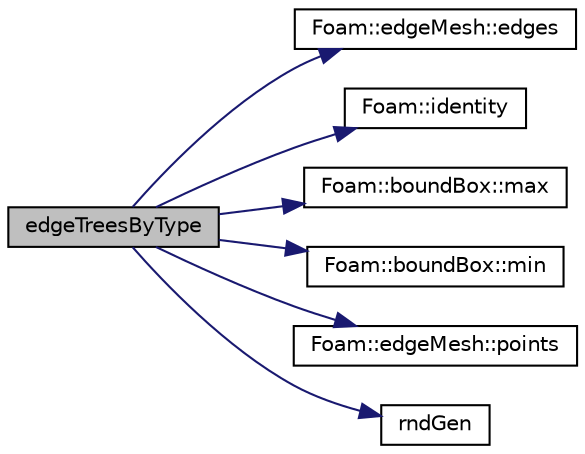 digraph "edgeTreesByType"
{
  bgcolor="transparent";
  edge [fontname="Helvetica",fontsize="10",labelfontname="Helvetica",labelfontsize="10"];
  node [fontname="Helvetica",fontsize="10",shape=record];
  rankdir="LR";
  Node1204 [label="edgeTreesByType",height=0.2,width=0.4,color="black", fillcolor="grey75", style="filled", fontcolor="black"];
  Node1204 -> Node1205 [color="midnightblue",fontsize="10",style="solid",fontname="Helvetica"];
  Node1205 [label="Foam::edgeMesh::edges",height=0.2,width=0.4,color="black",URL="$a22517.html#a21d764179912ddda5c6f95193c289846",tooltip="Return edges. "];
  Node1204 -> Node1206 [color="midnightblue",fontsize="10",style="solid",fontname="Helvetica"];
  Node1206 [label="Foam::identity",height=0.2,width=0.4,color="black",URL="$a21851.html#a36af96cb841435845fffb4fe69208490",tooltip="Create identity map (map[i] == i) of given length. "];
  Node1204 -> Node1207 [color="midnightblue",fontsize="10",style="solid",fontname="Helvetica"];
  Node1207 [label="Foam::boundBox::max",height=0.2,width=0.4,color="black",URL="$a28253.html#a43279cd20862e64a21c8c82ee6c2441b",tooltip="Maximum describing the bounding box. "];
  Node1204 -> Node1208 [color="midnightblue",fontsize="10",style="solid",fontname="Helvetica"];
  Node1208 [label="Foam::boundBox::min",height=0.2,width=0.4,color="black",URL="$a28253.html#a41bea928bbb72b904d07db28570b07bd",tooltip="Minimum describing the bounding box. "];
  Node1204 -> Node1209 [color="midnightblue",fontsize="10",style="solid",fontname="Helvetica"];
  Node1209 [label="Foam::edgeMesh::points",height=0.2,width=0.4,color="black",URL="$a22517.html#ac44123fc1265297c41a43c3b62fdb4c2",tooltip="Return points. "];
  Node1204 -> Node1210 [color="midnightblue",fontsize="10",style="solid",fontname="Helvetica"];
  Node1210 [label="rndGen",height=0.2,width=0.4,color="black",URL="$a41252.html#ab8597af4c8d0209c2e0c9b1982782bfb"];
}
